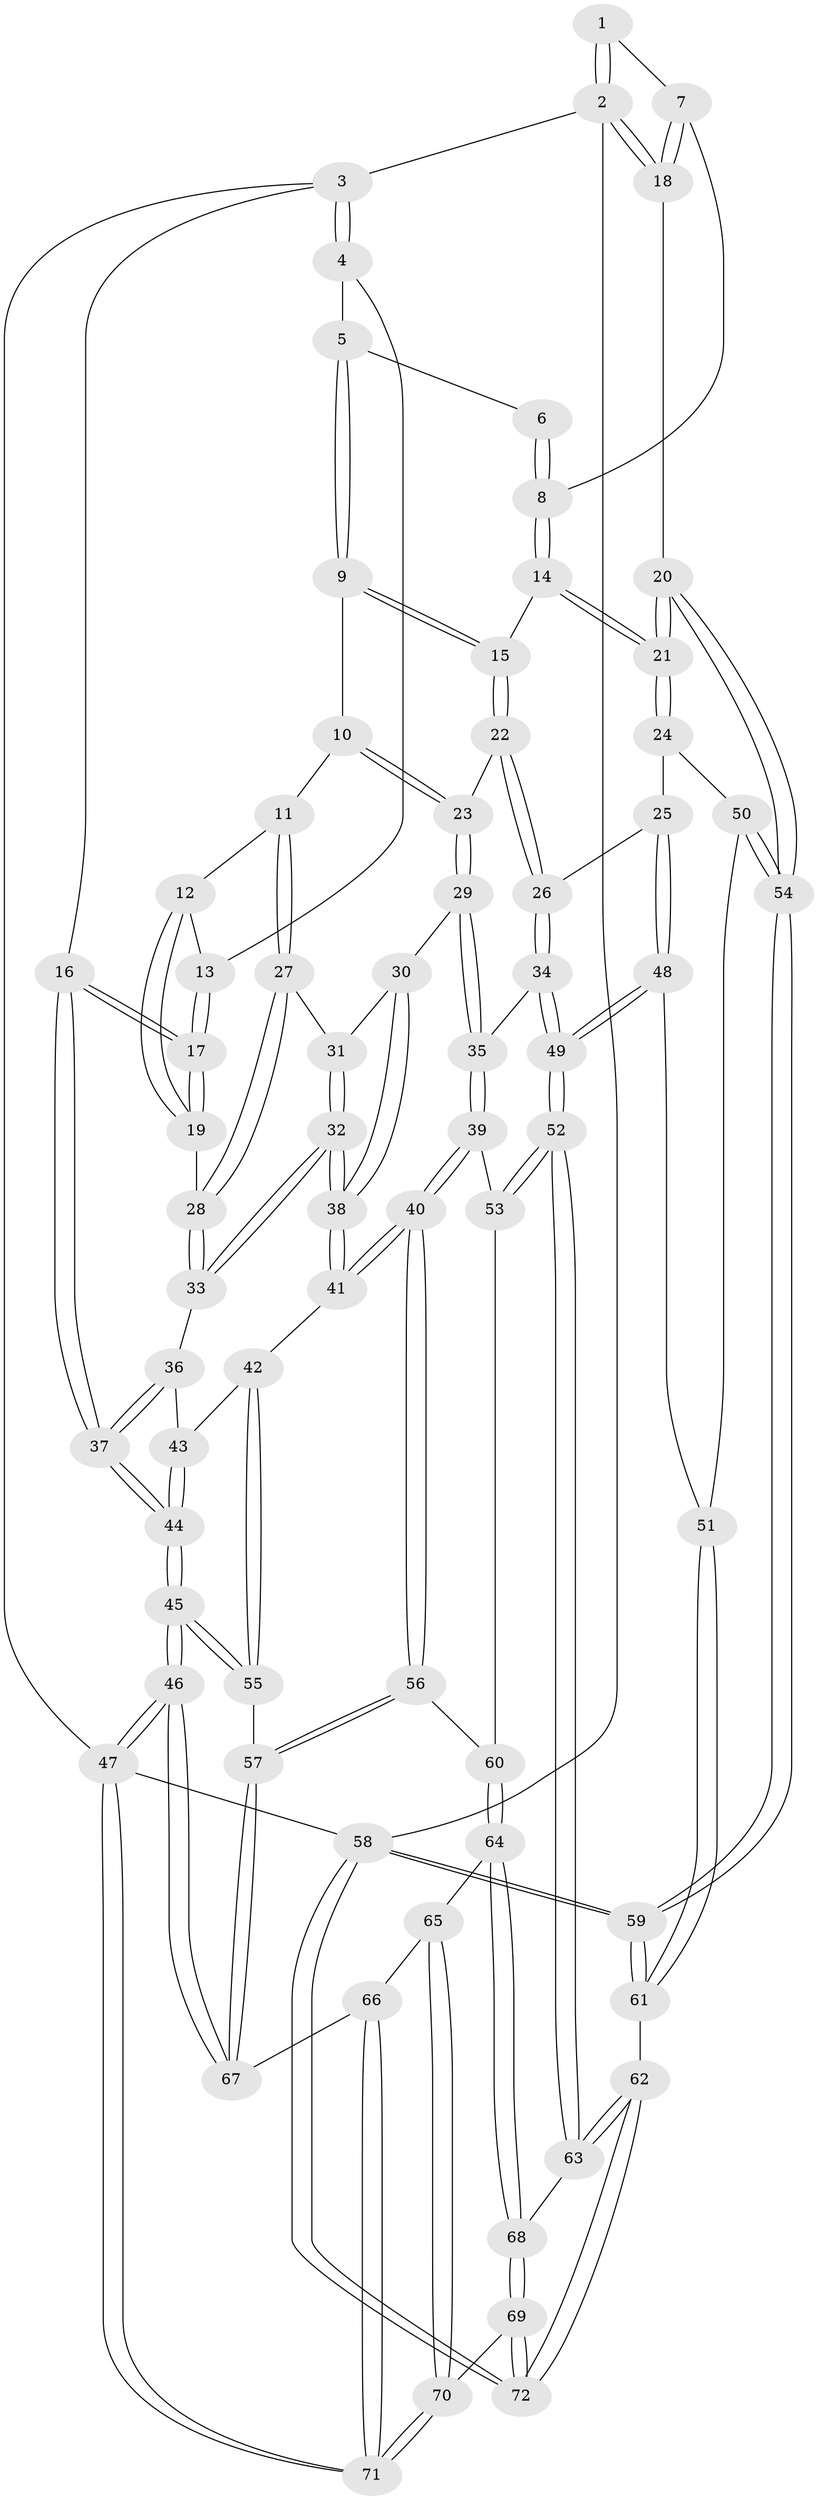 // Generated by graph-tools (version 1.1) at 2025/03/03/09/25 03:03:24]
// undirected, 72 vertices, 177 edges
graph export_dot {
graph [start="1"]
  node [color=gray90,style=filled];
  1 [pos="+0.7446074477438481+0"];
  2 [pos="+1+0"];
  3 [pos="+0+0"];
  4 [pos="+0.5983771638978423+0"];
  5 [pos="+0.6136463070593563+0"];
  6 [pos="+0.6951609246402148+0"];
  7 [pos="+0.994556020961259+0.12711201558468177"];
  8 [pos="+0.8217794474322276+0.21434319110264533"];
  9 [pos="+0.5680264992451884+0.09121351023807486"];
  10 [pos="+0.5192519773629296+0.23689246806854217"];
  11 [pos="+0.44928849228385664+0.26043539726838666"];
  12 [pos="+0.4071221915844512+0.2290535473473961"];
  13 [pos="+0.34323806756783815+0.10425275169545094"];
  14 [pos="+0.8217255581110324+0.21467486829196408"];
  15 [pos="+0.765559069881786+0.26999348850568383"];
  16 [pos="+0+0"];
  17 [pos="+0+0.001203033466211666"];
  18 [pos="+1+0.15387615295075047"];
  19 [pos="+0.05486690089744573+0.24222729385350117"];
  20 [pos="+1+0.46011895217228443"];
  21 [pos="+1+0.4576961688598315"];
  22 [pos="+0.7197803170831881+0.32824133713318265"];
  23 [pos="+0.6071643115793082+0.30387273760421596"];
  24 [pos="+1+0.48987534461201576"];
  25 [pos="+0.8196397082881918+0.5082327759671529"];
  26 [pos="+0.764416922605798+0.48876281707682834"];
  27 [pos="+0.41856415743146763+0.32350558385962036"];
  28 [pos="+0.14472211031064175+0.3606639692775166"];
  29 [pos="+0.5335033288965156+0.4807122691270314"];
  30 [pos="+0.5289536788393524+0.47919481899551936"];
  31 [pos="+0.41918643278176754+0.3380471708949603"];
  32 [pos="+0.3421741963432533+0.5050162270601521"];
  33 [pos="+0.16070344346967266+0.40618797987000826"];
  34 [pos="+0.6212871387816996+0.5773137576545113"];
  35 [pos="+0.6163017613352699+0.5785458868347959"];
  36 [pos="+0.14964283901818862+0.450634595593925"];
  37 [pos="+0+0.6738183547288399"];
  38 [pos="+0.35063940883679484+0.521313392718294"];
  39 [pos="+0.5988204037888735+0.601461301623167"];
  40 [pos="+0.4702754517465163+0.6867093873528889"];
  41 [pos="+0.3507474762307098+0.5357007047592791"];
  42 [pos="+0.2449375455781813+0.6433116776407725"];
  43 [pos="+0.15070494042463098+0.5689969820673745"];
  44 [pos="+0+0.8402764394496389"];
  45 [pos="+0+1"];
  46 [pos="+0+1"];
  47 [pos="+0+1"];
  48 [pos="+0.8247159073838057+0.7878315330224619"];
  49 [pos="+0.8153816846674986+0.7906151447953002"];
  50 [pos="+0.906164601244334+0.6916405772051407"];
  51 [pos="+0.829616684787606+0.7886817737949867"];
  52 [pos="+0.7314406819690924+0.8495947939610892"];
  53 [pos="+0.6486723845976664+0.7599283259508651"];
  54 [pos="+1+0.6824397515645189"];
  55 [pos="+0.24931750322736382+0.7308374470841599"];
  56 [pos="+0.43558202269761903+0.7782100593439208"];
  57 [pos="+0.4259698658454925+0.7817621481343758"];
  58 [pos="+1+1"];
  59 [pos="+1+0.9161207949586931"];
  60 [pos="+0.45966873253783763+0.7967527263301939"];
  61 [pos="+0.9356421536061655+0.8370858548273219"];
  62 [pos="+0.7896912230250774+1"];
  63 [pos="+0.7226863500635039+0.8638474875928307"];
  64 [pos="+0.5019836348683279+0.8422588052129553"];
  65 [pos="+0.4898957088411093+0.9375303672799218"];
  66 [pos="+0.4067172581728154+0.9531169492601766"];
  67 [pos="+0.3882253609066492+0.8487951273889576"];
  68 [pos="+0.6222309061306444+0.8964826098612737"];
  69 [pos="+0.52147006255423+1"];
  70 [pos="+0.48983218982237525+1"];
  71 [pos="+0.4179974283669656+1"];
  72 [pos="+0.8114997476762954+1"];
  1 -- 2;
  1 -- 2;
  1 -- 7;
  2 -- 3;
  2 -- 18;
  2 -- 18;
  2 -- 58;
  3 -- 4;
  3 -- 4;
  3 -- 16;
  3 -- 47;
  4 -- 5;
  4 -- 13;
  5 -- 6;
  5 -- 9;
  5 -- 9;
  6 -- 8;
  6 -- 8;
  7 -- 8;
  7 -- 18;
  7 -- 18;
  8 -- 14;
  8 -- 14;
  9 -- 10;
  9 -- 15;
  9 -- 15;
  10 -- 11;
  10 -- 23;
  10 -- 23;
  11 -- 12;
  11 -- 27;
  11 -- 27;
  12 -- 13;
  12 -- 19;
  12 -- 19;
  13 -- 17;
  13 -- 17;
  14 -- 15;
  14 -- 21;
  14 -- 21;
  15 -- 22;
  15 -- 22;
  16 -- 17;
  16 -- 17;
  16 -- 37;
  16 -- 37;
  17 -- 19;
  17 -- 19;
  18 -- 20;
  19 -- 28;
  20 -- 21;
  20 -- 21;
  20 -- 54;
  20 -- 54;
  21 -- 24;
  21 -- 24;
  22 -- 23;
  22 -- 26;
  22 -- 26;
  23 -- 29;
  23 -- 29;
  24 -- 25;
  24 -- 50;
  25 -- 26;
  25 -- 48;
  25 -- 48;
  26 -- 34;
  26 -- 34;
  27 -- 28;
  27 -- 28;
  27 -- 31;
  28 -- 33;
  28 -- 33;
  29 -- 30;
  29 -- 35;
  29 -- 35;
  30 -- 31;
  30 -- 38;
  30 -- 38;
  31 -- 32;
  31 -- 32;
  32 -- 33;
  32 -- 33;
  32 -- 38;
  32 -- 38;
  33 -- 36;
  34 -- 35;
  34 -- 49;
  34 -- 49;
  35 -- 39;
  35 -- 39;
  36 -- 37;
  36 -- 37;
  36 -- 43;
  37 -- 44;
  37 -- 44;
  38 -- 41;
  38 -- 41;
  39 -- 40;
  39 -- 40;
  39 -- 53;
  40 -- 41;
  40 -- 41;
  40 -- 56;
  40 -- 56;
  41 -- 42;
  42 -- 43;
  42 -- 55;
  42 -- 55;
  43 -- 44;
  43 -- 44;
  44 -- 45;
  44 -- 45;
  45 -- 46;
  45 -- 46;
  45 -- 55;
  45 -- 55;
  46 -- 47;
  46 -- 47;
  46 -- 67;
  46 -- 67;
  47 -- 71;
  47 -- 71;
  47 -- 58;
  48 -- 49;
  48 -- 49;
  48 -- 51;
  49 -- 52;
  49 -- 52;
  50 -- 51;
  50 -- 54;
  50 -- 54;
  51 -- 61;
  51 -- 61;
  52 -- 53;
  52 -- 53;
  52 -- 63;
  52 -- 63;
  53 -- 60;
  54 -- 59;
  54 -- 59;
  55 -- 57;
  56 -- 57;
  56 -- 57;
  56 -- 60;
  57 -- 67;
  57 -- 67;
  58 -- 59;
  58 -- 59;
  58 -- 72;
  58 -- 72;
  59 -- 61;
  59 -- 61;
  60 -- 64;
  60 -- 64;
  61 -- 62;
  62 -- 63;
  62 -- 63;
  62 -- 72;
  62 -- 72;
  63 -- 68;
  64 -- 65;
  64 -- 68;
  64 -- 68;
  65 -- 66;
  65 -- 70;
  65 -- 70;
  66 -- 67;
  66 -- 71;
  66 -- 71;
  68 -- 69;
  68 -- 69;
  69 -- 70;
  69 -- 72;
  69 -- 72;
  70 -- 71;
  70 -- 71;
}
